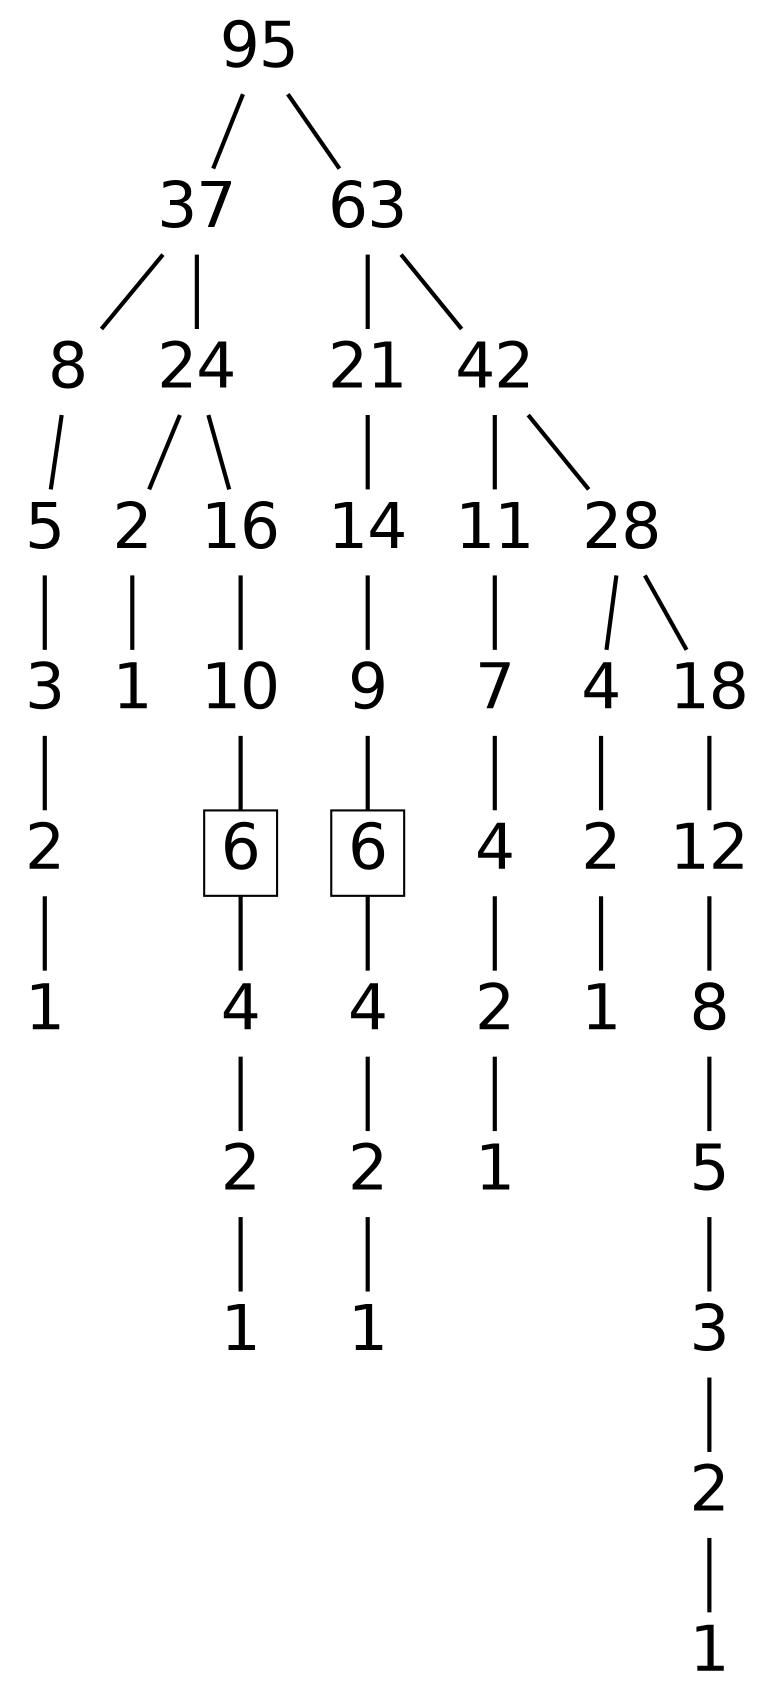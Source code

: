 digraph graph_name {
 graph[nodesep = 0.1];
 edge[dir=none, style=bold];
 node[ fontname = "Helvetica", shape = plaintext, width = 0.25, height = 0.25, fontsize=30];
bs[label="95" ];
bs->bt
bt[label="37" ];
bt->bu
bu[label="8" ];
bu->bv
bv[label="5" ];
bv->bw
bw[label="3" ];
bw->bx
bx[label="2" ];
bx->by
by[label="1" ];
bt->bz
bz[label="24" ];
bz->ca
ca[label="2" ];
ca->cb
cb[label="1" ];
bz->cc
cc[label="16" ];
cc->cd
cd[label="10" ];
cd->ce
ce[label="6" ;shape=box];
ce->cf
cf[label="4" ];
cf->cg
cg[label="2" ];
cg->ch
ch[label="1" ];
bs->ci
ci[label="63" ];
ci->cj
cj[label="21" ];
cj->ck
ck[label="14" ];
ck->cl
cl[label="9" ];
cl->cm
cm[label="6" ;shape=box];
cm->cn
cn[label="4" ];
cn->co
co[label="2" ];
co->cp
cp[label="1" ];
ci->cq
cq[label="42" ];
cq->cr
cr[label="11" ];
cr->cs
cs[label="7" ];
cs->ct
ct[label="4" ];
ct->cu
cu[label="2" ];
cu->cv
cv[label="1" ];
cq->cw
cw[label="28" ];
cw->cx
cx[label="4" ];
cx->cy
cy[label="2" ];
cy->cz
cz[label="1" ];
cw->da
da[label="18" ];
da->db
db[label="12" ];
db->dc
dc[label="8" ];
dc->dd
dd[label="5" ];
dd->de
de[label="3" ];
de->df
df[label="2" ];
df->dg
dg[label="1" ];
}
